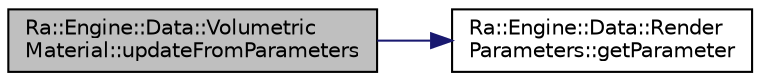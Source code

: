 digraph "Ra::Engine::Data::VolumetricMaterial::updateFromParameters"
{
 // INTERACTIVE_SVG=YES
 // LATEX_PDF_SIZE
  edge [fontname="Helvetica",fontsize="10",labelfontname="Helvetica",labelfontsize="10"];
  node [fontname="Helvetica",fontsize="10",shape=record];
  rankdir="LR";
  Node1 [label="Ra::Engine::Data::Volumetric\lMaterial::updateFromParameters",height=0.2,width=0.4,color="black", fillcolor="grey75", style="filled", fontcolor="black",tooltip="Update the attributes of the ShaderParameterProvider to their actual values stored in the renderParam..."];
  Node1 -> Node2 [color="midnightblue",fontsize="10",style="solid",fontname="Helvetica"];
  Node2 [label="Ra::Engine::Data::Render\lParameters::getParameter",height=0.2,width=0.4,color="black", fillcolor="white", style="filled",URL="$classRa_1_1Engine_1_1Data_1_1RenderParameters.html#a4925c5ad9c53cf21012146fc3fb41b17",tooltip=" "];
}
